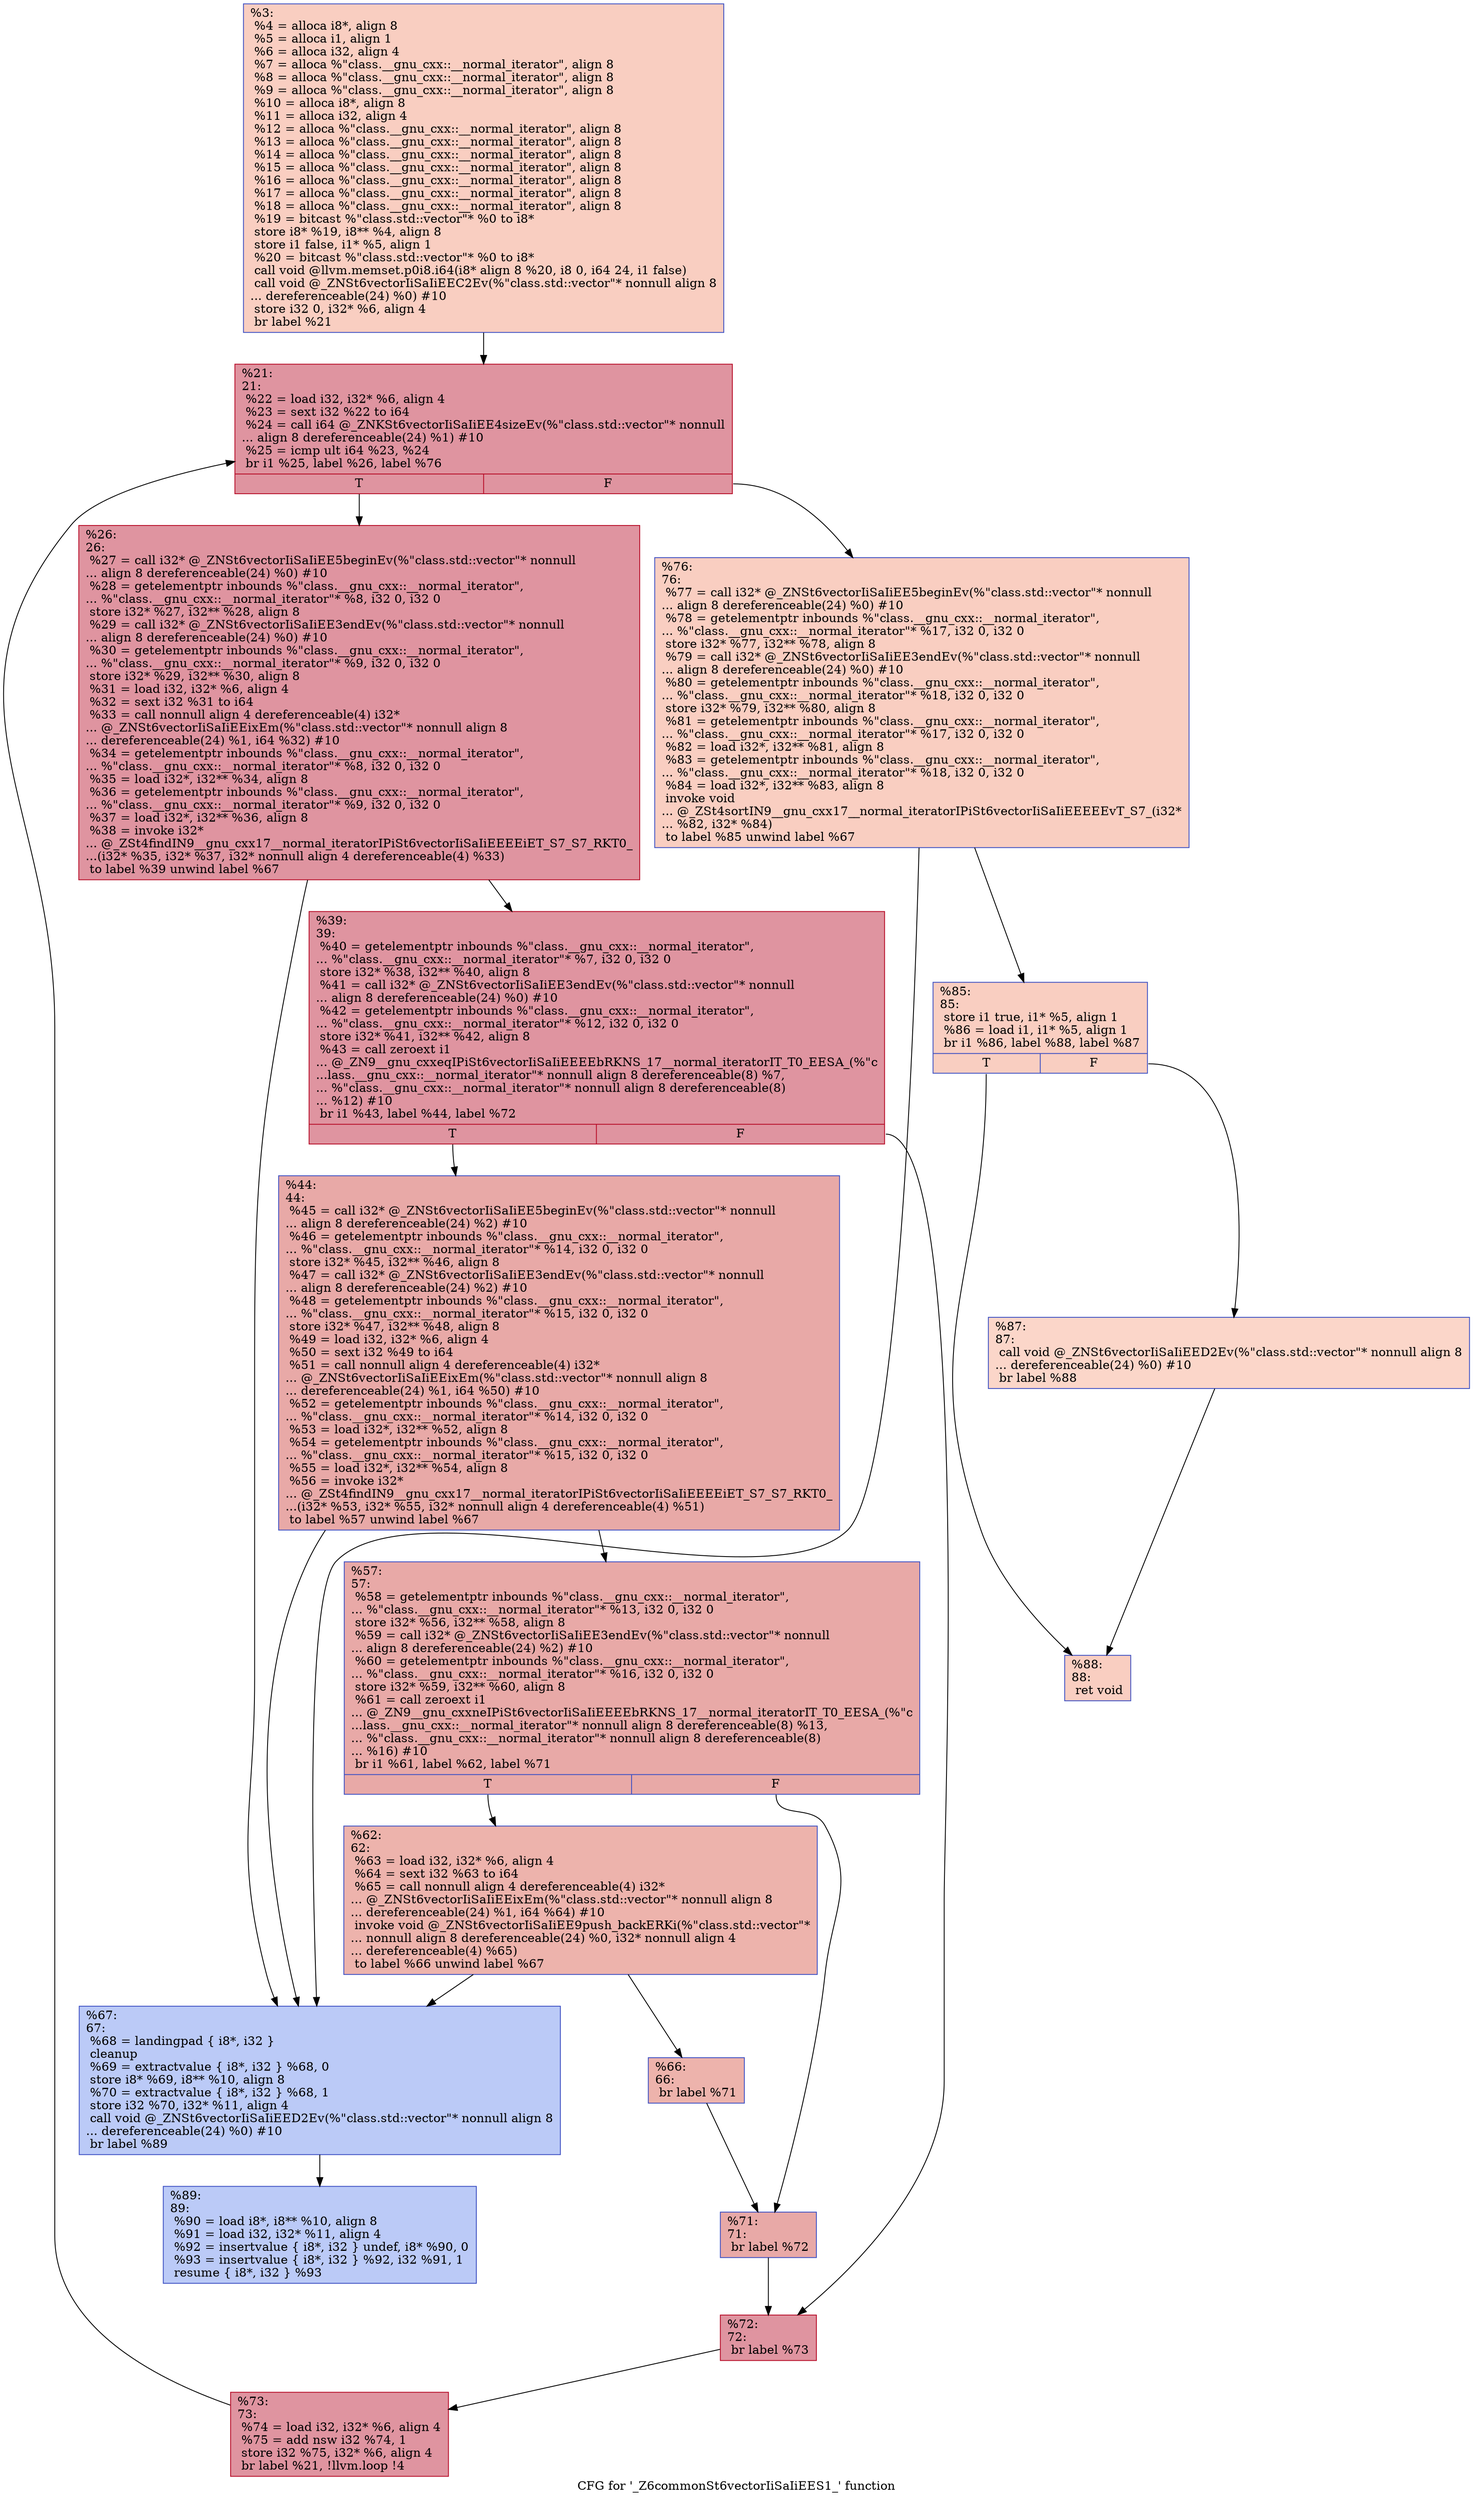 digraph "CFG for '_Z6commonSt6vectorIiSaIiEES1_' function" {
	label="CFG for '_Z6commonSt6vectorIiSaIiEES1_' function";

	Node0x5648348d55d0 [shape=record,color="#3d50c3ff", style=filled, fillcolor="#f2907270",label="{%3:\l  %4 = alloca i8*, align 8\l  %5 = alloca i1, align 1\l  %6 = alloca i32, align 4\l  %7 = alloca %\"class.__gnu_cxx::__normal_iterator\", align 8\l  %8 = alloca %\"class.__gnu_cxx::__normal_iterator\", align 8\l  %9 = alloca %\"class.__gnu_cxx::__normal_iterator\", align 8\l  %10 = alloca i8*, align 8\l  %11 = alloca i32, align 4\l  %12 = alloca %\"class.__gnu_cxx::__normal_iterator\", align 8\l  %13 = alloca %\"class.__gnu_cxx::__normal_iterator\", align 8\l  %14 = alloca %\"class.__gnu_cxx::__normal_iterator\", align 8\l  %15 = alloca %\"class.__gnu_cxx::__normal_iterator\", align 8\l  %16 = alloca %\"class.__gnu_cxx::__normal_iterator\", align 8\l  %17 = alloca %\"class.__gnu_cxx::__normal_iterator\", align 8\l  %18 = alloca %\"class.__gnu_cxx::__normal_iterator\", align 8\l  %19 = bitcast %\"class.std::vector\"* %0 to i8*\l  store i8* %19, i8** %4, align 8\l  store i1 false, i1* %5, align 1\l  %20 = bitcast %\"class.std::vector\"* %0 to i8*\l  call void @llvm.memset.p0i8.i64(i8* align 8 %20, i8 0, i64 24, i1 false)\l  call void @_ZNSt6vectorIiSaIiEEC2Ev(%\"class.std::vector\"* nonnull align 8\l... dereferenceable(24) %0) #10\l  store i32 0, i32* %6, align 4\l  br label %21\l}"];
	Node0x5648348d55d0 -> Node0x5648348d6b40;
	Node0x5648348d6b40 [shape=record,color="#b70d28ff", style=filled, fillcolor="#b70d2870",label="{%21:\l21:                                               \l  %22 = load i32, i32* %6, align 4\l  %23 = sext i32 %22 to i64\l  %24 = call i64 @_ZNKSt6vectorIiSaIiEE4sizeEv(%\"class.std::vector\"* nonnull\l... align 8 dereferenceable(24) %1) #10\l  %25 = icmp ult i64 %23, %24\l  br i1 %25, label %26, label %76\l|{<s0>T|<s1>F}}"];
	Node0x5648348d6b40:s0 -> Node0x5648348d7040;
	Node0x5648348d6b40:s1 -> Node0x5648348d7090;
	Node0x5648348d7040 [shape=record,color="#b70d28ff", style=filled, fillcolor="#b70d2870",label="{%26:\l26:                                               \l  %27 = call i32* @_ZNSt6vectorIiSaIiEE5beginEv(%\"class.std::vector\"* nonnull\l... align 8 dereferenceable(24) %0) #10\l  %28 = getelementptr inbounds %\"class.__gnu_cxx::__normal_iterator\",\l... %\"class.__gnu_cxx::__normal_iterator\"* %8, i32 0, i32 0\l  store i32* %27, i32** %28, align 8\l  %29 = call i32* @_ZNSt6vectorIiSaIiEE3endEv(%\"class.std::vector\"* nonnull\l... align 8 dereferenceable(24) %0) #10\l  %30 = getelementptr inbounds %\"class.__gnu_cxx::__normal_iterator\",\l... %\"class.__gnu_cxx::__normal_iterator\"* %9, i32 0, i32 0\l  store i32* %29, i32** %30, align 8\l  %31 = load i32, i32* %6, align 4\l  %32 = sext i32 %31 to i64\l  %33 = call nonnull align 4 dereferenceable(4) i32*\l... @_ZNSt6vectorIiSaIiEEixEm(%\"class.std::vector\"* nonnull align 8\l... dereferenceable(24) %1, i64 %32) #10\l  %34 = getelementptr inbounds %\"class.__gnu_cxx::__normal_iterator\",\l... %\"class.__gnu_cxx::__normal_iterator\"* %8, i32 0, i32 0\l  %35 = load i32*, i32** %34, align 8\l  %36 = getelementptr inbounds %\"class.__gnu_cxx::__normal_iterator\",\l... %\"class.__gnu_cxx::__normal_iterator\"* %9, i32 0, i32 0\l  %37 = load i32*, i32** %36, align 8\l  %38 = invoke i32*\l... @_ZSt4findIN9__gnu_cxx17__normal_iteratorIPiSt6vectorIiSaIiEEEEiET_S7_S7_RKT0_\l...(i32* %35, i32* %37, i32* nonnull align 4 dereferenceable(4) %33)\l          to label %39 unwind label %67\l}"];
	Node0x5648348d7040 -> Node0x5648348d8120;
	Node0x5648348d7040 -> Node0x5648348d8170;
	Node0x5648348d8120 [shape=record,color="#b70d28ff", style=filled, fillcolor="#b70d2870",label="{%39:\l39:                                               \l  %40 = getelementptr inbounds %\"class.__gnu_cxx::__normal_iterator\",\l... %\"class.__gnu_cxx::__normal_iterator\"* %7, i32 0, i32 0\l  store i32* %38, i32** %40, align 8\l  %41 = call i32* @_ZNSt6vectorIiSaIiEE3endEv(%\"class.std::vector\"* nonnull\l... align 8 dereferenceable(24) %0) #10\l  %42 = getelementptr inbounds %\"class.__gnu_cxx::__normal_iterator\",\l... %\"class.__gnu_cxx::__normal_iterator\"* %12, i32 0, i32 0\l  store i32* %41, i32** %42, align 8\l  %43 = call zeroext i1\l... @_ZN9__gnu_cxxeqIPiSt6vectorIiSaIiEEEEbRKNS_17__normal_iteratorIT_T0_EESA_(%\"c\l...lass.__gnu_cxx::__normal_iterator\"* nonnull align 8 dereferenceable(8) %7,\l... %\"class.__gnu_cxx::__normal_iterator\"* nonnull align 8 dereferenceable(8)\l... %12) #10\l  br i1 %43, label %44, label %72\l|{<s0>T|<s1>F}}"];
	Node0x5648348d8120:s0 -> Node0x5648348d8ba0;
	Node0x5648348d8120:s1 -> Node0x5648348d8c30;
	Node0x5648348d8ba0 [shape=record,color="#3d50c3ff", style=filled, fillcolor="#ca3b3770",label="{%44:\l44:                                               \l  %45 = call i32* @_ZNSt6vectorIiSaIiEE5beginEv(%\"class.std::vector\"* nonnull\l... align 8 dereferenceable(24) %2) #10\l  %46 = getelementptr inbounds %\"class.__gnu_cxx::__normal_iterator\",\l... %\"class.__gnu_cxx::__normal_iterator\"* %14, i32 0, i32 0\l  store i32* %45, i32** %46, align 8\l  %47 = call i32* @_ZNSt6vectorIiSaIiEE3endEv(%\"class.std::vector\"* nonnull\l... align 8 dereferenceable(24) %2) #10\l  %48 = getelementptr inbounds %\"class.__gnu_cxx::__normal_iterator\",\l... %\"class.__gnu_cxx::__normal_iterator\"* %15, i32 0, i32 0\l  store i32* %47, i32** %48, align 8\l  %49 = load i32, i32* %6, align 4\l  %50 = sext i32 %49 to i64\l  %51 = call nonnull align 4 dereferenceable(4) i32*\l... @_ZNSt6vectorIiSaIiEEixEm(%\"class.std::vector\"* nonnull align 8\l... dereferenceable(24) %1, i64 %50) #10\l  %52 = getelementptr inbounds %\"class.__gnu_cxx::__normal_iterator\",\l... %\"class.__gnu_cxx::__normal_iterator\"* %14, i32 0, i32 0\l  %53 = load i32*, i32** %52, align 8\l  %54 = getelementptr inbounds %\"class.__gnu_cxx::__normal_iterator\",\l... %\"class.__gnu_cxx::__normal_iterator\"* %15, i32 0, i32 0\l  %55 = load i32*, i32** %54, align 8\l  %56 = invoke i32*\l... @_ZSt4findIN9__gnu_cxx17__normal_iteratorIPiSt6vectorIiSaIiEEEEiET_S7_S7_RKT0_\l...(i32* %53, i32* %55, i32* nonnull align 4 dereferenceable(4) %51)\l          to label %57 unwind label %67\l}"];
	Node0x5648348d8ba0 -> Node0x5648348d96d0;
	Node0x5648348d8ba0 -> Node0x5648348d8170;
	Node0x5648348d96d0 [shape=record,color="#3d50c3ff", style=filled, fillcolor="#ca3b3770",label="{%57:\l57:                                               \l  %58 = getelementptr inbounds %\"class.__gnu_cxx::__normal_iterator\",\l... %\"class.__gnu_cxx::__normal_iterator\"* %13, i32 0, i32 0\l  store i32* %56, i32** %58, align 8\l  %59 = call i32* @_ZNSt6vectorIiSaIiEE3endEv(%\"class.std::vector\"* nonnull\l... align 8 dereferenceable(24) %2) #10\l  %60 = getelementptr inbounds %\"class.__gnu_cxx::__normal_iterator\",\l... %\"class.__gnu_cxx::__normal_iterator\"* %16, i32 0, i32 0\l  store i32* %59, i32** %60, align 8\l  %61 = call zeroext i1\l... @_ZN9__gnu_cxxneIPiSt6vectorIiSaIiEEEEbRKNS_17__normal_iteratorIT_T0_EESA_(%\"c\l...lass.__gnu_cxx::__normal_iterator\"* nonnull align 8 dereferenceable(8) %13,\l... %\"class.__gnu_cxx::__normal_iterator\"* nonnull align 8 dereferenceable(8)\l... %16) #10\l  br i1 %61, label %62, label %71\l|{<s0>T|<s1>F}}"];
	Node0x5648348d96d0:s0 -> Node0x5648348d9ec0;
	Node0x5648348d96d0:s1 -> Node0x5648348d9f10;
	Node0x5648348d9ec0 [shape=record,color="#3d50c3ff", style=filled, fillcolor="#d6524470",label="{%62:\l62:                                               \l  %63 = load i32, i32* %6, align 4\l  %64 = sext i32 %63 to i64\l  %65 = call nonnull align 4 dereferenceable(4) i32*\l... @_ZNSt6vectorIiSaIiEEixEm(%\"class.std::vector\"* nonnull align 8\l... dereferenceable(24) %1, i64 %64) #10\l  invoke void @_ZNSt6vectorIiSaIiEE9push_backERKi(%\"class.std::vector\"*\l... nonnull align 8 dereferenceable(24) %0, i32* nonnull align 4\l... dereferenceable(4) %65)\l          to label %66 unwind label %67\l}"];
	Node0x5648348d9ec0 -> Node0x5648348da6a0;
	Node0x5648348d9ec0 -> Node0x5648348d8170;
	Node0x5648348da6a0 [shape=record,color="#3d50c3ff", style=filled, fillcolor="#d6524470",label="{%66:\l66:                                               \l  br label %71\l}"];
	Node0x5648348da6a0 -> Node0x5648348d9f10;
	Node0x5648348d8170 [shape=record,color="#3d50c3ff", style=filled, fillcolor="#6687ed70",label="{%67:\l67:                                               \l  %68 = landingpad \{ i8*, i32 \}\l          cleanup\l  %69 = extractvalue \{ i8*, i32 \} %68, 0\l  store i8* %69, i8** %10, align 8\l  %70 = extractvalue \{ i8*, i32 \} %68, 1\l  store i32 %70, i32* %11, align 4\l  call void @_ZNSt6vectorIiSaIiEED2Ev(%\"class.std::vector\"* nonnull align 8\l... dereferenceable(24) %0) #10\l  br label %89\l}"];
	Node0x5648348d8170 -> Node0x5648348dae60;
	Node0x5648348d9f10 [shape=record,color="#3d50c3ff", style=filled, fillcolor="#ca3b3770",label="{%71:\l71:                                               \l  br label %72\l}"];
	Node0x5648348d9f10 -> Node0x5648348d8c30;
	Node0x5648348d8c30 [shape=record,color="#b70d28ff", style=filled, fillcolor="#b70d2870",label="{%72:\l72:                                               \l  br label %73\l}"];
	Node0x5648348d8c30 -> Node0x5648348daf90;
	Node0x5648348daf90 [shape=record,color="#b70d28ff", style=filled, fillcolor="#b70d2870",label="{%73:\l73:                                               \l  %74 = load i32, i32* %6, align 4\l  %75 = add nsw i32 %74, 1\l  store i32 %75, i32* %6, align 4\l  br label %21, !llvm.loop !4\l}"];
	Node0x5648348daf90 -> Node0x5648348d6b40;
	Node0x5648348d7090 [shape=record,color="#3d50c3ff", style=filled, fillcolor="#f2907270",label="{%76:\l76:                                               \l  %77 = call i32* @_ZNSt6vectorIiSaIiEE5beginEv(%\"class.std::vector\"* nonnull\l... align 8 dereferenceable(24) %0) #10\l  %78 = getelementptr inbounds %\"class.__gnu_cxx::__normal_iterator\",\l... %\"class.__gnu_cxx::__normal_iterator\"* %17, i32 0, i32 0\l  store i32* %77, i32** %78, align 8\l  %79 = call i32* @_ZNSt6vectorIiSaIiEE3endEv(%\"class.std::vector\"* nonnull\l... align 8 dereferenceable(24) %0) #10\l  %80 = getelementptr inbounds %\"class.__gnu_cxx::__normal_iterator\",\l... %\"class.__gnu_cxx::__normal_iterator\"* %18, i32 0, i32 0\l  store i32* %79, i32** %80, align 8\l  %81 = getelementptr inbounds %\"class.__gnu_cxx::__normal_iterator\",\l... %\"class.__gnu_cxx::__normal_iterator\"* %17, i32 0, i32 0\l  %82 = load i32*, i32** %81, align 8\l  %83 = getelementptr inbounds %\"class.__gnu_cxx::__normal_iterator\",\l... %\"class.__gnu_cxx::__normal_iterator\"* %18, i32 0, i32 0\l  %84 = load i32*, i32** %83, align 8\l  invoke void\l... @_ZSt4sortIN9__gnu_cxx17__normal_iteratorIPiSt6vectorIiSaIiEEEEEvT_S7_(i32*\l... %82, i32* %84)\l          to label %85 unwind label %67\l}"];
	Node0x5648348d7090 -> Node0x5648348dc4a0;
	Node0x5648348d7090 -> Node0x5648348d8170;
	Node0x5648348dc4a0 [shape=record,color="#3d50c3ff", style=filled, fillcolor="#f2907270",label="{%85:\l85:                                               \l  store i1 true, i1* %5, align 1\l  %86 = load i1, i1* %5, align 1\l  br i1 %86, label %88, label %87\l|{<s0>T|<s1>F}}"];
	Node0x5648348dc4a0:s0 -> Node0x5648348dc450;
	Node0x5648348dc4a0:s1 -> Node0x5648348dc8a0;
	Node0x5648348dc8a0 [shape=record,color="#3d50c3ff", style=filled, fillcolor="#f6a38570",label="{%87:\l87:                                               \l  call void @_ZNSt6vectorIiSaIiEED2Ev(%\"class.std::vector\"* nonnull align 8\l... dereferenceable(24) %0) #10\l  br label %88\l}"];
	Node0x5648348dc8a0 -> Node0x5648348dc450;
	Node0x5648348dc450 [shape=record,color="#3d50c3ff", style=filled, fillcolor="#f2907270",label="{%88:\l88:                                               \l  ret void\l}"];
	Node0x5648348dae60 [shape=record,color="#3d50c3ff", style=filled, fillcolor="#6687ed70",label="{%89:\l89:                                               \l  %90 = load i8*, i8** %10, align 8\l  %91 = load i32, i32* %11, align 4\l  %92 = insertvalue \{ i8*, i32 \} undef, i8* %90, 0\l  %93 = insertvalue \{ i8*, i32 \} %92, i32 %91, 1\l  resume \{ i8*, i32 \} %93\l}"];
}
